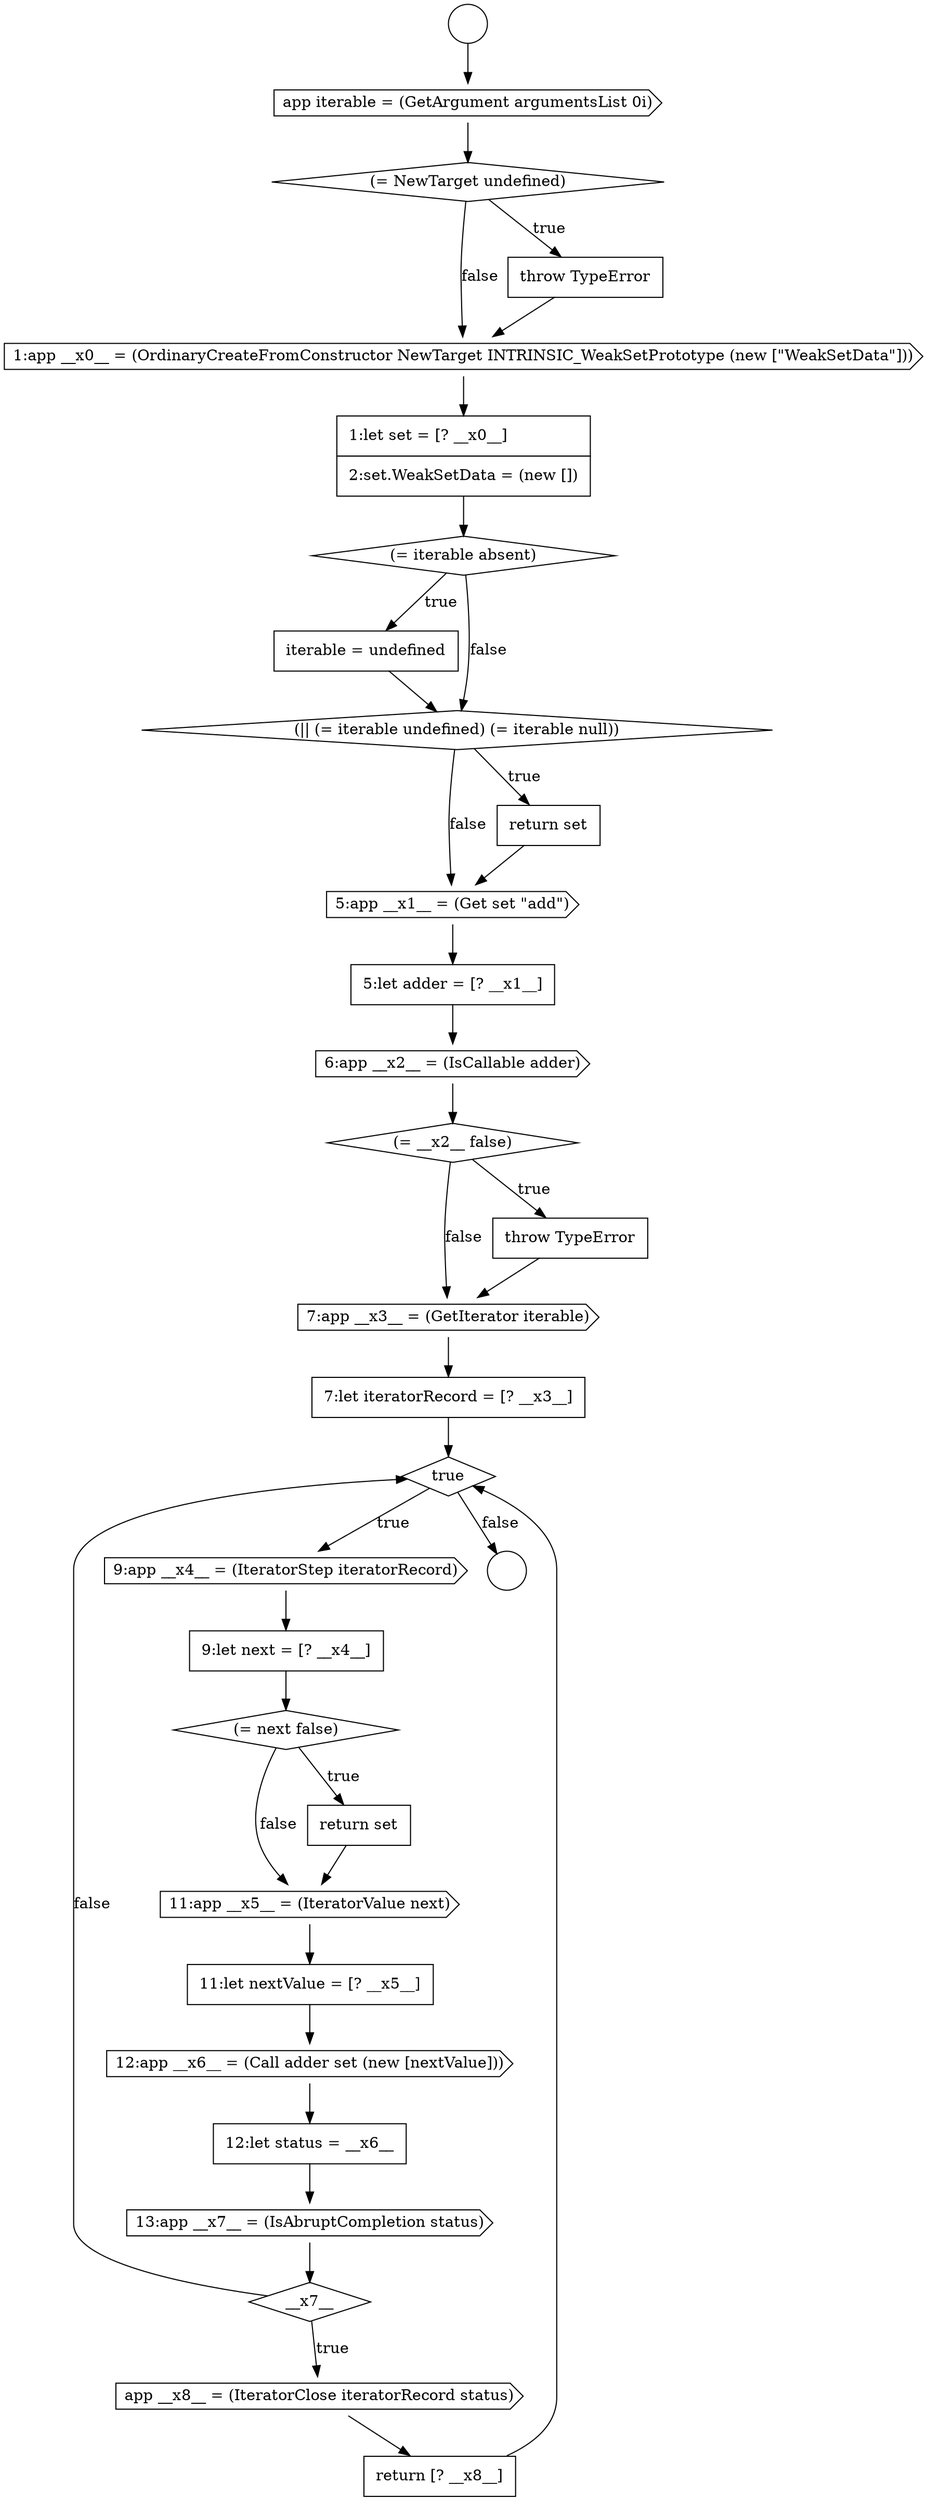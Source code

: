 digraph {
  node16236 [shape=cds, label=<<font color="black">5:app __x1__ = (Get set &quot;add&quot;)</font>> color="black" fillcolor="white" style=filled]
  node16227 [shape=cds, label=<<font color="black">app iterable = (GetArgument argumentsList 0i)</font>> color="black" fillcolor="white" style=filled]
  node16237 [shape=none, margin=0, label=<<font color="black">
    <table border="0" cellborder="1" cellspacing="0" cellpadding="10">
      <tr><td align="left">5:let adder = [? __x1__]</td></tr>
    </table>
  </font>> color="black" fillcolor="white" style=filled]
  node16233 [shape=none, margin=0, label=<<font color="black">
    <table border="0" cellborder="1" cellspacing="0" cellpadding="10">
      <tr><td align="left">iterable = undefined</td></tr>
    </table>
  </font>> color="black" fillcolor="white" style=filled]
  node16246 [shape=diamond, label=<<font color="black">(= next false)</font>> color="black" fillcolor="white" style=filled]
  node16241 [shape=cds, label=<<font color="black">7:app __x3__ = (GetIterator iterable)</font>> color="black" fillcolor="white" style=filled]
  node16238 [shape=cds, label=<<font color="black">6:app __x2__ = (IsCallable adder)</font>> color="black" fillcolor="white" style=filled]
  node16253 [shape=diamond, label=<<font color="black">__x7__</font>> color="black" fillcolor="white" style=filled]
  node16230 [shape=cds, label=<<font color="black">1:app __x0__ = (OrdinaryCreateFromConstructor NewTarget INTRINSIC_WeakSetPrototype (new [&quot;WeakSetData&quot;]))</font>> color="black" fillcolor="white" style=filled]
  node16245 [shape=none, margin=0, label=<<font color="black">
    <table border="0" cellborder="1" cellspacing="0" cellpadding="10">
      <tr><td align="left">9:let next = [? __x4__]</td></tr>
    </table>
  </font>> color="black" fillcolor="white" style=filled]
  node16225 [shape=circle label=" " color="black" fillcolor="white" style=filled]
  node16235 [shape=none, margin=0, label=<<font color="black">
    <table border="0" cellborder="1" cellspacing="0" cellpadding="10">
      <tr><td align="left">return set</td></tr>
    </table>
  </font>> color="black" fillcolor="white" style=filled]
  node16254 [shape=cds, label=<<font color="black">app __x8__ = (IteratorClose iteratorRecord status)</font>> color="black" fillcolor="white" style=filled]
  node16239 [shape=diamond, label=<<font color="black">(= __x2__ false)</font>> color="black" fillcolor="white" style=filled]
  node16250 [shape=cds, label=<<font color="black">12:app __x6__ = (Call adder set (new [nextValue]))</font>> color="black" fillcolor="white" style=filled]
  node16243 [shape=diamond, label=<<font color="black">true</font>> color="black" fillcolor="white" style=filled]
  node16248 [shape=cds, label=<<font color="black">11:app __x5__ = (IteratorValue next)</font>> color="black" fillcolor="white" style=filled]
  node16228 [shape=diamond, label=<<font color="black">(= NewTarget undefined)</font>> color="black" fillcolor="white" style=filled]
  node16229 [shape=none, margin=0, label=<<font color="black">
    <table border="0" cellborder="1" cellspacing="0" cellpadding="10">
      <tr><td align="left">throw TypeError</td></tr>
    </table>
  </font>> color="black" fillcolor="white" style=filled]
  node16251 [shape=none, margin=0, label=<<font color="black">
    <table border="0" cellborder="1" cellspacing="0" cellpadding="10">
      <tr><td align="left">12:let status = __x6__</td></tr>
    </table>
  </font>> color="black" fillcolor="white" style=filled]
  node16240 [shape=none, margin=0, label=<<font color="black">
    <table border="0" cellborder="1" cellspacing="0" cellpadding="10">
      <tr><td align="left">throw TypeError</td></tr>
    </table>
  </font>> color="black" fillcolor="white" style=filled]
  node16255 [shape=none, margin=0, label=<<font color="black">
    <table border="0" cellborder="1" cellspacing="0" cellpadding="10">
      <tr><td align="left">return [? __x8__]</td></tr>
    </table>
  </font>> color="black" fillcolor="white" style=filled]
  node16244 [shape=cds, label=<<font color="black">9:app __x4__ = (IteratorStep iteratorRecord)</font>> color="black" fillcolor="white" style=filled]
  node16247 [shape=none, margin=0, label=<<font color="black">
    <table border="0" cellborder="1" cellspacing="0" cellpadding="10">
      <tr><td align="left">return set</td></tr>
    </table>
  </font>> color="black" fillcolor="white" style=filled]
  node16252 [shape=cds, label=<<font color="black">13:app __x7__ = (IsAbruptCompletion status)</font>> color="black" fillcolor="white" style=filled]
  node16232 [shape=diamond, label=<<font color="black">(= iterable absent)</font>> color="black" fillcolor="white" style=filled]
  node16242 [shape=none, margin=0, label=<<font color="black">
    <table border="0" cellborder="1" cellspacing="0" cellpadding="10">
      <tr><td align="left">7:let iteratorRecord = [? __x3__]</td></tr>
    </table>
  </font>> color="black" fillcolor="white" style=filled]
  node16226 [shape=circle label=" " color="black" fillcolor="white" style=filled]
  node16231 [shape=none, margin=0, label=<<font color="black">
    <table border="0" cellborder="1" cellspacing="0" cellpadding="10">
      <tr><td align="left">1:let set = [? __x0__]</td></tr>
      <tr><td align="left">2:set.WeakSetData = (new [])</td></tr>
    </table>
  </font>> color="black" fillcolor="white" style=filled]
  node16249 [shape=none, margin=0, label=<<font color="black">
    <table border="0" cellborder="1" cellspacing="0" cellpadding="10">
      <tr><td align="left">11:let nextValue = [? __x5__]</td></tr>
    </table>
  </font>> color="black" fillcolor="white" style=filled]
  node16234 [shape=diamond, label=<<font color="black">(|| (= iterable undefined) (= iterable null))</font>> color="black" fillcolor="white" style=filled]
  node16254 -> node16255 [ color="black"]
  node16225 -> node16227 [ color="black"]
  node16228 -> node16229 [label=<<font color="black">true</font>> color="black"]
  node16228 -> node16230 [label=<<font color="black">false</font>> color="black"]
  node16241 -> node16242 [ color="black"]
  node16253 -> node16254 [label=<<font color="black">true</font>> color="black"]
  node16253 -> node16243 [label=<<font color="black">false</font>> color="black"]
  node16242 -> node16243 [ color="black"]
  node16234 -> node16235 [label=<<font color="black">true</font>> color="black"]
  node16234 -> node16236 [label=<<font color="black">false</font>> color="black"]
  node16251 -> node16252 [ color="black"]
  node16245 -> node16246 [ color="black"]
  node16246 -> node16247 [label=<<font color="black">true</font>> color="black"]
  node16246 -> node16248 [label=<<font color="black">false</font>> color="black"]
  node16236 -> node16237 [ color="black"]
  node16232 -> node16233 [label=<<font color="black">true</font>> color="black"]
  node16232 -> node16234 [label=<<font color="black">false</font>> color="black"]
  node16239 -> node16240 [label=<<font color="black">true</font>> color="black"]
  node16239 -> node16241 [label=<<font color="black">false</font>> color="black"]
  node16238 -> node16239 [ color="black"]
  node16244 -> node16245 [ color="black"]
  node16229 -> node16230 [ color="black"]
  node16243 -> node16244 [label=<<font color="black">true</font>> color="black"]
  node16243 -> node16226 [label=<<font color="black">false</font>> color="black"]
  node16233 -> node16234 [ color="black"]
  node16247 -> node16248 [ color="black"]
  node16230 -> node16231 [ color="black"]
  node16235 -> node16236 [ color="black"]
  node16248 -> node16249 [ color="black"]
  node16227 -> node16228 [ color="black"]
  node16231 -> node16232 [ color="black"]
  node16240 -> node16241 [ color="black"]
  node16250 -> node16251 [ color="black"]
  node16252 -> node16253 [ color="black"]
  node16249 -> node16250 [ color="black"]
  node16237 -> node16238 [ color="black"]
  node16255 -> node16243 [ color="black"]
}
